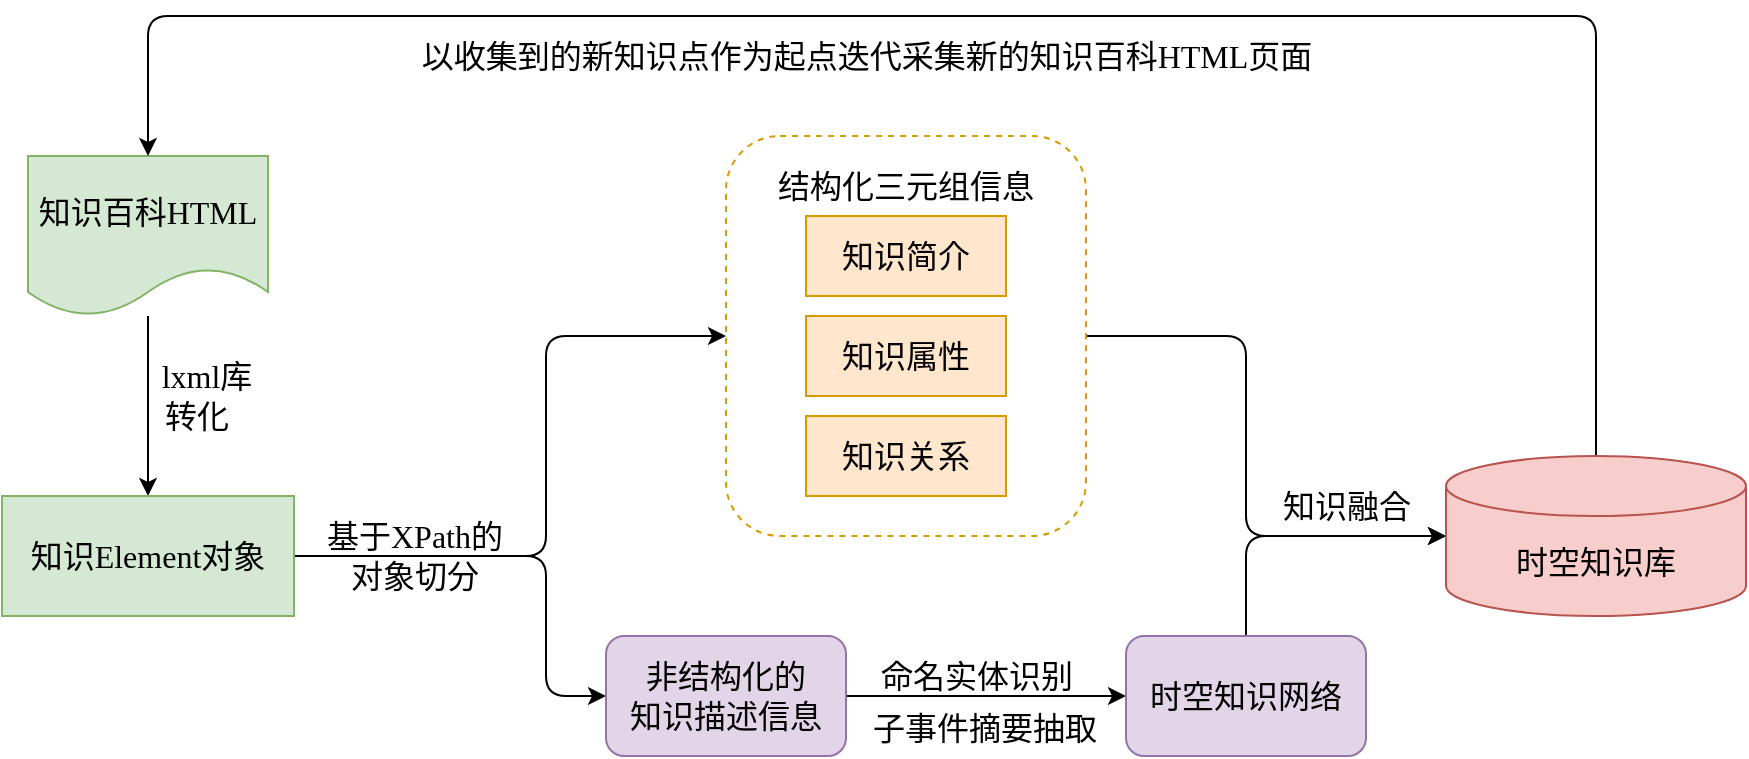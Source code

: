 <mxfile version="17.4.6" type="github">
  <diagram id="4tw8qeyEsVRuTk7O7Lul" name="Page-1">
    <mxGraphModel dx="1422" dy="1907" grid="1" gridSize="10" guides="1" tooltips="1" connect="1" arrows="1" fold="1" page="1" pageScale="1" pageWidth="827" pageHeight="1169" math="0" shadow="0">
      <root>
        <mxCell id="0" />
        <mxCell id="1" parent="0" />
        <mxCell id="9HTEjru-9mZuChVTDgRW-22" style="edgeStyle=orthogonalEdgeStyle;rounded=1;orthogonalLoop=1;jettySize=auto;html=1;exitX=1;exitY=0.5;exitDx=0;exitDy=0;entryX=0;entryY=0.5;entryDx=0;entryDy=0;entryPerimeter=0;fontSize=16;strokeWidth=1;fontStyle=0;fontFamily=Times New Roman;" parent="1" source="9HTEjru-9mZuChVTDgRW-7" target="9HTEjru-9mZuChVTDgRW-15" edge="1">
          <mxGeometry relative="1" as="geometry">
            <Array as="points">
              <mxPoint x="890" y="120" />
              <mxPoint x="890" y="220" />
            </Array>
          </mxGeometry>
        </mxCell>
        <mxCell id="9HTEjru-9mZuChVTDgRW-7" value="" style="rounded=1;whiteSpace=wrap;html=1;fontSize=16;strokeWidth=1;dashed=1;fontStyle=0;fontFamily=Times New Roman;fillColor=none;strokeColor=#d79b00;" parent="1" vertex="1">
          <mxGeometry x="630" y="20" width="180" height="200" as="geometry" />
        </mxCell>
        <mxCell id="S7mGbZ8-Z7_WYh5AuM9F-3" value="" style="edgeStyle=orthogonalEdgeStyle;rounded=0;orthogonalLoop=1;jettySize=auto;html=1;strokeWidth=1;fontSize=16;fontStyle=0;fontFamily=Times New Roman;" parent="1" source="9HTEjru-9mZuChVTDgRW-1" target="9HTEjru-9mZuChVTDgRW-2" edge="1">
          <mxGeometry relative="1" as="geometry" />
        </mxCell>
        <mxCell id="9HTEjru-9mZuChVTDgRW-1" value="&lt;span style=&quot;font-size: 16px;&quot;&gt;&lt;font style=&quot;font-size: 16px;&quot;&gt;知识百科HTML&lt;/font&gt;&lt;/span&gt;" style="shape=document;whiteSpace=wrap;html=1;boundedLbl=1;strokeWidth=1;fontStyle=0;fontSize=16;fillColor=#d5e8d4;strokeColor=#82b366;fontFamily=Times New Roman;" parent="1" vertex="1">
          <mxGeometry x="281" y="30" width="120" height="80" as="geometry" />
        </mxCell>
        <mxCell id="9HTEjru-9mZuChVTDgRW-10" style="edgeStyle=orthogonalEdgeStyle;rounded=1;orthogonalLoop=1;jettySize=auto;html=1;exitX=1;exitY=0.5;exitDx=0;exitDy=0;entryX=0;entryY=0.5;entryDx=0;entryDy=0;fontSize=16;strokeWidth=1;fontStyle=0;fontFamily=Times New Roman;" parent="1" source="9HTEjru-9mZuChVTDgRW-2" target="9HTEjru-9mZuChVTDgRW-7" edge="1">
          <mxGeometry relative="1" as="geometry">
            <Array as="points">
              <mxPoint x="540" y="230" />
              <mxPoint x="540" y="120" />
            </Array>
          </mxGeometry>
        </mxCell>
        <mxCell id="9HTEjru-9mZuChVTDgRW-12" style="edgeStyle=orthogonalEdgeStyle;rounded=1;orthogonalLoop=1;jettySize=auto;html=1;exitX=1;exitY=0.5;exitDx=0;exitDy=0;entryX=0;entryY=0.5;entryDx=0;entryDy=0;fontSize=16;strokeWidth=1;fontStyle=0;fontFamily=Times New Roman;" parent="1" target="9HTEjru-9mZuChVTDgRW-8" edge="1">
          <mxGeometry relative="1" as="geometry">
            <mxPoint x="411" y="230" as="sourcePoint" />
            <mxPoint x="487" y="320" as="targetPoint" />
            <Array as="points">
              <mxPoint x="540" y="230" />
              <mxPoint x="540" y="300" />
            </Array>
          </mxGeometry>
        </mxCell>
        <mxCell id="9HTEjru-9mZuChVTDgRW-2" value="&lt;span style=&quot;font-size: 16px;&quot;&gt;知识Element对象&lt;/span&gt;" style="rounded=0;whiteSpace=wrap;html=1;fontSize=16;strokeWidth=1;fontStyle=0;fillColor=#d5e8d4;strokeColor=#82b366;fontFamily=Times New Roman;" parent="1" vertex="1">
          <mxGeometry x="268" y="200" width="146" height="60" as="geometry" />
        </mxCell>
        <mxCell id="9HTEjru-9mZuChVTDgRW-4" value="&lt;span style=&quot;font-size: 16px;&quot;&gt;知识简介&lt;/span&gt;" style="rounded=0;whiteSpace=wrap;html=1;fontSize=16;strokeWidth=1;fontStyle=0;fillColor=#ffe6cc;strokeColor=#d79b00;fontFamily=Times New Roman;" parent="1" vertex="1">
          <mxGeometry x="670" y="60" width="100" height="40" as="geometry" />
        </mxCell>
        <mxCell id="9HTEjru-9mZuChVTDgRW-5" value="&lt;span style=&quot;font-size: 16px;&quot;&gt;知识属性&lt;/span&gt;" style="rounded=0;whiteSpace=wrap;html=1;fontSize=16;strokeWidth=1;fontStyle=0;fillColor=#ffe6cc;strokeColor=#d79b00;fontFamily=Times New Roman;" parent="1" vertex="1">
          <mxGeometry x="670" y="110" width="100" height="40" as="geometry" />
        </mxCell>
        <mxCell id="9HTEjru-9mZuChVTDgRW-6" value="&lt;span style=&quot;font-size: 16px;&quot;&gt;知识关系&lt;/span&gt;" style="rounded=0;whiteSpace=wrap;html=1;fontSize=16;strokeWidth=1;fontStyle=0;fillColor=#ffe6cc;strokeColor=#d79b00;fontFamily=Times New Roman;" parent="1" vertex="1">
          <mxGeometry x="670" y="160" width="100" height="40" as="geometry" />
        </mxCell>
        <mxCell id="9HTEjru-9mZuChVTDgRW-13" style="edgeStyle=orthogonalEdgeStyle;rounded=0;orthogonalLoop=1;jettySize=auto;html=1;exitX=1;exitY=0.5;exitDx=0;exitDy=0;entryX=0;entryY=0.5;entryDx=0;entryDy=0;fontSize=16;strokeWidth=1;fontStyle=0;fontFamily=Times New Roman;" parent="1" source="9HTEjru-9mZuChVTDgRW-8" target="9HTEjru-9mZuChVTDgRW-9" edge="1">
          <mxGeometry relative="1" as="geometry" />
        </mxCell>
        <mxCell id="9HTEjru-9mZuChVTDgRW-8" value="&lt;span style=&quot;font-size: 16px;&quot;&gt;非结构化的&lt;br style=&quot;font-size: 16px;&quot;&gt;知识描述信息&lt;/span&gt;" style="rounded=1;whiteSpace=wrap;html=1;fontSize=16;strokeWidth=1;fontStyle=0;fillColor=#e1d5e7;strokeColor=#9673a6;fontFamily=Times New Roman;" parent="1" vertex="1">
          <mxGeometry x="570" y="270" width="120" height="60" as="geometry" />
        </mxCell>
        <mxCell id="9HTEjru-9mZuChVTDgRW-23" style="edgeStyle=orthogonalEdgeStyle;rounded=1;orthogonalLoop=1;jettySize=auto;html=1;exitX=0.5;exitY=0;exitDx=0;exitDy=0;entryX=0;entryY=0.5;entryDx=0;entryDy=0;entryPerimeter=0;fontSize=16;strokeWidth=1;fontStyle=0;fontFamily=Times New Roman;" parent="1" source="9HTEjru-9mZuChVTDgRW-9" target="9HTEjru-9mZuChVTDgRW-15" edge="1">
          <mxGeometry relative="1" as="geometry" />
        </mxCell>
        <mxCell id="9HTEjru-9mZuChVTDgRW-9" value="&lt;span style=&quot;font-size: 16px;&quot;&gt;&lt;span style=&quot;font-size: 16px;&quot;&gt;时空知识网络&lt;/span&gt;&lt;/span&gt;" style="rounded=1;whiteSpace=wrap;html=1;fontSize=16;strokeWidth=1;fontStyle=0;fillColor=#e1d5e7;strokeColor=#9673a6;fontFamily=Times New Roman;" parent="1" vertex="1">
          <mxGeometry x="830" y="270" width="120" height="60" as="geometry" />
        </mxCell>
        <mxCell id="9HTEjru-9mZuChVTDgRW-14" value="&lt;span style=&quot;font-size: 16px;&quot;&gt;结构化三元组信息&lt;/span&gt;" style="text;html=1;strokeColor=none;fillColor=none;align=center;verticalAlign=middle;whiteSpace=wrap;rounded=0;fontSize=16;fontStyle=0;strokeWidth=1;fontFamily=Times New Roman;" parent="1" vertex="1">
          <mxGeometry x="645" y="30" width="150" height="30" as="geometry" />
        </mxCell>
        <mxCell id="9HTEjru-9mZuChVTDgRW-18" style="edgeStyle=orthogonalEdgeStyle;rounded=1;orthogonalLoop=1;jettySize=auto;html=1;exitX=0.5;exitY=0;exitDx=0;exitDy=0;exitPerimeter=0;entryX=0.5;entryY=0;entryDx=0;entryDy=0;fontSize=16;strokeWidth=1;fontStyle=0;fontFamily=Times New Roman;" parent="1" source="9HTEjru-9mZuChVTDgRW-15" target="9HTEjru-9mZuChVTDgRW-1" edge="1">
          <mxGeometry relative="1" as="geometry">
            <Array as="points">
              <mxPoint x="1065" y="-40" />
              <mxPoint x="341" y="-40" />
            </Array>
          </mxGeometry>
        </mxCell>
        <mxCell id="9HTEjru-9mZuChVTDgRW-15" value="&lt;span style=&quot;font-size: 16px;&quot;&gt;&lt;font style=&quot;font-size: 16px&quot;&gt;时空知识库&lt;/font&gt;&lt;/span&gt;" style="shape=cylinder3;whiteSpace=wrap;html=1;boundedLbl=1;backgroundOutline=1;size=15;fontSize=16;strokeWidth=1;fontStyle=0;fillColor=#f8cecc;strokeColor=#b85450;fontFamily=Times New Roman;" parent="1" vertex="1">
          <mxGeometry x="990" y="180" width="150" height="80" as="geometry" />
        </mxCell>
        <mxCell id="9HTEjru-9mZuChVTDgRW-19" value="&lt;span style=&quot;font-size: 16px;&quot;&gt;lxml库&lt;/span&gt;" style="text;html=1;align=center;verticalAlign=middle;resizable=0;points=[];autosize=1;strokeColor=none;fillColor=none;fontSize=16;fontStyle=0;strokeWidth=1;fontFamily=Times New Roman;" parent="1" vertex="1">
          <mxGeometry x="340" y="130" width="60" height="20" as="geometry" />
        </mxCell>
        <mxCell id="9HTEjru-9mZuChVTDgRW-20" value="&lt;span style=&quot;font-size: 16px;&quot;&gt;转化&lt;/span&gt;" style="text;html=1;align=center;verticalAlign=middle;resizable=0;points=[];autosize=1;strokeColor=none;fillColor=none;fontSize=16;fontStyle=0;strokeWidth=1;fontFamily=Times New Roman;" parent="1" vertex="1">
          <mxGeometry x="340" y="150" width="50" height="20" as="geometry" />
        </mxCell>
        <mxCell id="9HTEjru-9mZuChVTDgRW-21" value="基于XPath的&lt;br style=&quot;font-size: 16px;&quot;&gt;对象切分" style="text;html=1;strokeColor=none;fillColor=none;align=center;verticalAlign=middle;whiteSpace=wrap;rounded=0;fontSize=16;fontStyle=0;strokeWidth=1;fontFamily=Times New Roman;" parent="1" vertex="1">
          <mxGeometry x="400" y="215" width="149" height="30" as="geometry" />
        </mxCell>
        <mxCell id="9HTEjru-9mZuChVTDgRW-25" value="&lt;span style=&quot;font-size: 16px;&quot;&gt;命名实体识别&lt;/span&gt;" style="text;html=1;align=center;verticalAlign=middle;resizable=0;points=[];autosize=1;strokeColor=none;fillColor=none;fontSize=16;fontStyle=0;strokeWidth=1;fontFamily=Times New Roman;" parent="1" vertex="1">
          <mxGeometry x="700" y="280" width="110" height="20" as="geometry" />
        </mxCell>
        <mxCell id="9HTEjru-9mZuChVTDgRW-26" value="&lt;span style=&quot;font-size: 16px;&quot;&gt;子事件摘要抽取&lt;/span&gt;" style="text;html=1;align=center;verticalAlign=middle;resizable=0;points=[];autosize=1;strokeColor=none;fillColor=none;fontSize=16;fontStyle=0;strokeWidth=1;fontFamily=Times New Roman;" parent="1" vertex="1">
          <mxGeometry x="694" y="306" width="130" height="20" as="geometry" />
        </mxCell>
        <mxCell id="9HTEjru-9mZuChVTDgRW-27" value="&lt;span style=&quot;font-size: 16px;&quot;&gt;知识融合&lt;/span&gt;" style="text;html=1;align=center;verticalAlign=middle;resizable=0;points=[];autosize=1;strokeColor=none;fillColor=none;fontSize=16;fontStyle=0;strokeWidth=1;fontFamily=Times New Roman;" parent="1" vertex="1">
          <mxGeometry x="900" y="195" width="80" height="20" as="geometry" />
        </mxCell>
        <mxCell id="9HTEjru-9mZuChVTDgRW-28" value="&lt;span style=&quot;font-size: 16px;&quot;&gt;以收集到的新知识点作为起点迭代采集新的知识百科HTML页面&lt;/span&gt;" style="text;html=1;align=center;verticalAlign=middle;resizable=0;points=[];autosize=1;strokeColor=none;fillColor=none;fontSize=16;fontStyle=0;strokeWidth=1;fontFamily=Times New Roman;" parent="1" vertex="1">
          <mxGeometry x="470" y="-30" width="460" height="20" as="geometry" />
        </mxCell>
        <mxCell id="4UL7_3U-5SAq4ibPVlkB-1" style="edgeStyle=none;rounded=1;comic=0;sketch=0;jumpStyle=none;orthogonalLoop=1;jettySize=auto;html=1;exitX=0.5;exitY=0;exitDx=0;exitDy=0;shadow=0;fontFamily=Times New Roman;fontSize=16;strokeWidth=1;" edge="1" parent="1" source="9HTEjru-9mZuChVTDgRW-21" target="9HTEjru-9mZuChVTDgRW-21">
          <mxGeometry relative="1" as="geometry" />
        </mxCell>
      </root>
    </mxGraphModel>
  </diagram>
</mxfile>

